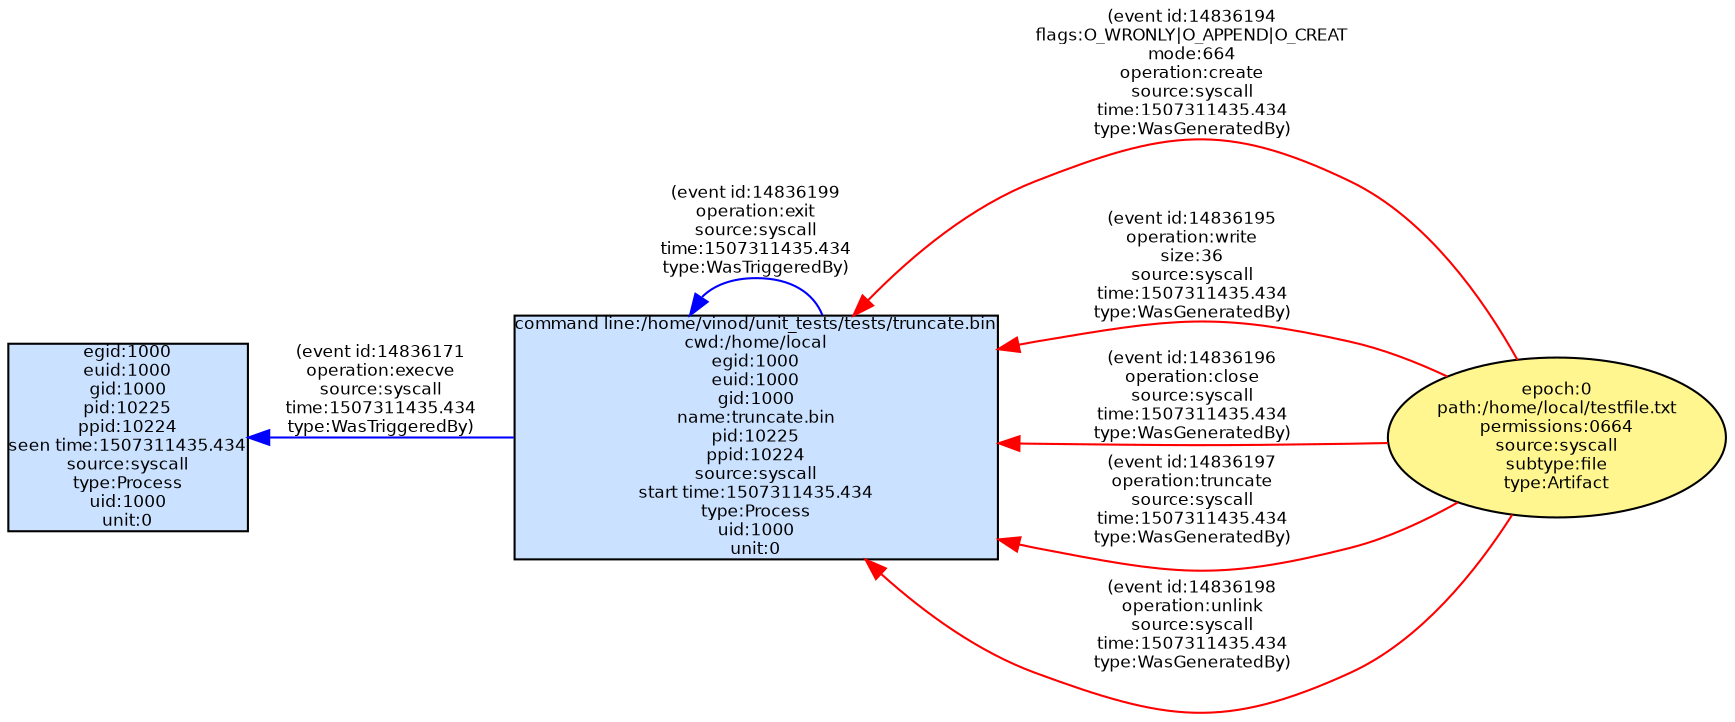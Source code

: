 digraph spade2dot {
graph [rankdir = "RL"];
node [fontname="Helvetica" fontsize="8" style="filled" margin="0.0,0.0"];
edge [fontname="Helvetica" fontsize="8"];
"14eba4f99bd6dc2ff01224f0fde07da7" [label="egid:1000\neuid:1000\ngid:1000\npid:10225\nppid:10224\nseen time:1507311435.434\nsource:syscall\ntype:Process\nuid:1000\nunit:0" shape="box" fillcolor="lightsteelblue1"];
"bceb514342590b74116fd6cf3eb954d2" [label="command line:/home/vinod/unit_tests/tests/truncate.bin\ncwd:/home/local\negid:1000\neuid:1000\ngid:1000\nname:truncate.bin\npid:10225\nppid:10224\nsource:syscall\nstart time:1507311435.434\ntype:Process\nuid:1000\nunit:0" shape="box" fillcolor="lightsteelblue1"];
"bceb514342590b74116fd6cf3eb954d2" -> "14eba4f99bd6dc2ff01224f0fde07da7" [label="(event id:14836171\noperation:execve\nsource:syscall\ntime:1507311435.434\ntype:WasTriggeredBy)" color="blue" style="solid"];
"a6261f868e98d14394c833a6a93702de" [label="epoch:0\npath:/home/local/testfile.txt\npermissions:0664\nsource:syscall\nsubtype:file\ntype:Artifact" shape="ellipse" fillcolor="khaki1"];
"a6261f868e98d14394c833a6a93702de" -> "bceb514342590b74116fd6cf3eb954d2" [label="(event id:14836194\nflags:O_WRONLY|O_APPEND|O_CREAT\nmode:664\noperation:create\nsource:syscall\ntime:1507311435.434\ntype:WasGeneratedBy)" color="red" style="solid"];
"a6261f868e98d14394c833a6a93702de" -> "bceb514342590b74116fd6cf3eb954d2" [label="(event id:14836195\noperation:write\nsize:36\nsource:syscall\ntime:1507311435.434\ntype:WasGeneratedBy)" color="red" style="solid"];
"a6261f868e98d14394c833a6a93702de" -> "bceb514342590b74116fd6cf3eb954d2" [label="(event id:14836196\noperation:close\nsource:syscall\ntime:1507311435.434\ntype:WasGeneratedBy)" color="red" style="solid"];
"a6261f868e98d14394c833a6a93702de" -> "bceb514342590b74116fd6cf3eb954d2" [label="(event id:14836197\noperation:truncate\nsource:syscall\ntime:1507311435.434\ntype:WasGeneratedBy)" color="red" style="solid"];
"a6261f868e98d14394c833a6a93702de" -> "bceb514342590b74116fd6cf3eb954d2" [label="(event id:14836198\noperation:unlink\nsource:syscall\ntime:1507311435.434\ntype:WasGeneratedBy)" color="red" style="solid"];
"bceb514342590b74116fd6cf3eb954d2" -> "bceb514342590b74116fd6cf3eb954d2" [label="(event id:14836199\noperation:exit\nsource:syscall\ntime:1507311435.434\ntype:WasTriggeredBy)" color="blue" style="solid"];
}

